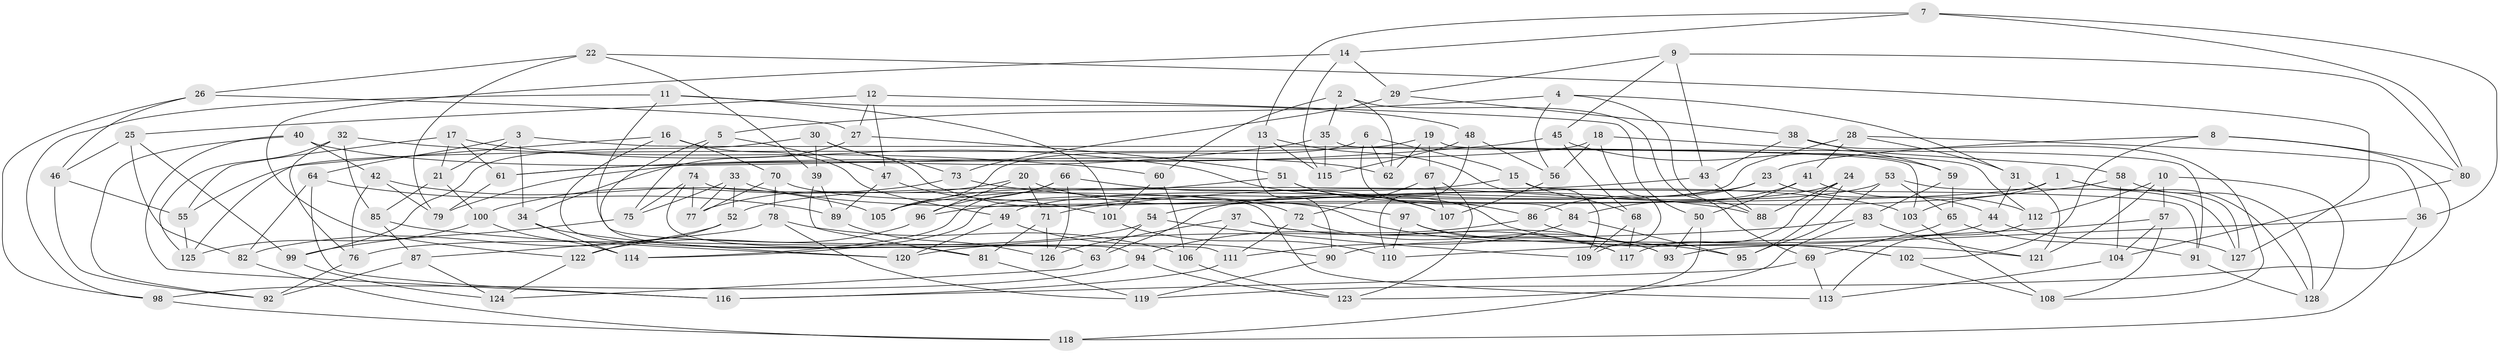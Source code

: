 // coarse degree distribution, {4: 0.4268292682926829, 6: 0.5487804878048781, 5: 0.012195121951219513, 3: 0.012195121951219513}
// Generated by graph-tools (version 1.1) at 2025/52/02/27/25 19:52:35]
// undirected, 128 vertices, 256 edges
graph export_dot {
graph [start="1"]
  node [color=gray90,style=filled];
  1;
  2;
  3;
  4;
  5;
  6;
  7;
  8;
  9;
  10;
  11;
  12;
  13;
  14;
  15;
  16;
  17;
  18;
  19;
  20;
  21;
  22;
  23;
  24;
  25;
  26;
  27;
  28;
  29;
  30;
  31;
  32;
  33;
  34;
  35;
  36;
  37;
  38;
  39;
  40;
  41;
  42;
  43;
  44;
  45;
  46;
  47;
  48;
  49;
  50;
  51;
  52;
  53;
  54;
  55;
  56;
  57;
  58;
  59;
  60;
  61;
  62;
  63;
  64;
  65;
  66;
  67;
  68;
  69;
  70;
  71;
  72;
  73;
  74;
  75;
  76;
  77;
  78;
  79;
  80;
  81;
  82;
  83;
  84;
  85;
  86;
  87;
  88;
  89;
  90;
  91;
  92;
  93;
  94;
  95;
  96;
  97;
  98;
  99;
  100;
  101;
  102;
  103;
  104;
  105;
  106;
  107;
  108;
  109;
  110;
  111;
  112;
  113;
  114;
  115;
  116;
  117;
  118;
  119;
  120;
  121;
  122;
  123;
  124;
  125;
  126;
  127;
  128;
  1 -- 127;
  1 -- 96;
  1 -- 128;
  1 -- 103;
  2 -- 62;
  2 -- 60;
  2 -- 35;
  2 -- 69;
  3 -- 21;
  3 -- 34;
  3 -- 112;
  3 -- 64;
  4 -- 5;
  4 -- 31;
  4 -- 56;
  4 -- 88;
  5 -- 47;
  5 -- 63;
  5 -- 75;
  6 -- 62;
  6 -- 105;
  6 -- 15;
  6 -- 84;
  7 -- 80;
  7 -- 13;
  7 -- 14;
  7 -- 36;
  8 -- 102;
  8 -- 80;
  8 -- 119;
  8 -- 23;
  9 -- 80;
  9 -- 29;
  9 -- 45;
  9 -- 43;
  10 -- 57;
  10 -- 112;
  10 -- 121;
  10 -- 128;
  11 -- 48;
  11 -- 98;
  11 -- 101;
  11 -- 111;
  12 -- 25;
  12 -- 47;
  12 -- 50;
  12 -- 27;
  13 -- 90;
  13 -- 115;
  13 -- 109;
  14 -- 29;
  14 -- 115;
  14 -- 122;
  15 -- 91;
  15 -- 68;
  15 -- 52;
  16 -- 81;
  16 -- 49;
  16 -- 70;
  16 -- 125;
  17 -- 21;
  17 -- 55;
  17 -- 61;
  17 -- 107;
  18 -- 79;
  18 -- 56;
  18 -- 109;
  18 -- 58;
  19 -- 67;
  19 -- 62;
  19 -- 91;
  19 -- 55;
  20 -- 71;
  20 -- 97;
  20 -- 96;
  20 -- 77;
  21 -- 85;
  21 -- 100;
  22 -- 79;
  22 -- 26;
  22 -- 39;
  22 -- 127;
  23 -- 44;
  23 -- 49;
  23 -- 86;
  24 -- 117;
  24 -- 88;
  24 -- 95;
  24 -- 54;
  25 -- 99;
  25 -- 82;
  25 -- 46;
  26 -- 98;
  26 -- 46;
  26 -- 27;
  27 -- 51;
  27 -- 34;
  28 -- 41;
  28 -- 31;
  28 -- 114;
  28 -- 36;
  29 -- 73;
  29 -- 38;
  30 -- 39;
  30 -- 99;
  30 -- 72;
  30 -- 73;
  31 -- 121;
  31 -- 44;
  32 -- 125;
  32 -- 85;
  32 -- 60;
  32 -- 76;
  33 -- 52;
  33 -- 103;
  33 -- 77;
  33 -- 75;
  34 -- 120;
  34 -- 114;
  35 -- 61;
  35 -- 103;
  35 -- 115;
  36 -- 93;
  36 -- 118;
  37 -- 93;
  37 -- 126;
  37 -- 106;
  37 -- 117;
  38 -- 59;
  38 -- 108;
  38 -- 43;
  39 -- 89;
  39 -- 81;
  40 -- 42;
  40 -- 116;
  40 -- 92;
  40 -- 62;
  41 -- 50;
  41 -- 112;
  41 -- 84;
  42 -- 79;
  42 -- 105;
  42 -- 76;
  43 -- 88;
  43 -- 105;
  44 -- 90;
  44 -- 127;
  45 -- 61;
  45 -- 59;
  45 -- 68;
  46 -- 55;
  46 -- 92;
  47 -- 89;
  47 -- 101;
  48 -- 56;
  48 -- 115;
  48 -- 110;
  49 -- 90;
  49 -- 120;
  50 -- 118;
  50 -- 93;
  51 -- 86;
  51 -- 105;
  51 -- 102;
  52 -- 122;
  52 -- 82;
  53 -- 95;
  53 -- 63;
  53 -- 65;
  53 -- 127;
  54 -- 76;
  54 -- 63;
  54 -- 109;
  55 -- 125;
  56 -- 107;
  57 -- 110;
  57 -- 104;
  57 -- 108;
  58 -- 104;
  58 -- 71;
  58 -- 128;
  59 -- 83;
  59 -- 65;
  60 -- 106;
  60 -- 101;
  61 -- 79;
  63 -- 124;
  64 -- 89;
  64 -- 116;
  64 -- 82;
  65 -- 69;
  65 -- 91;
  66 -- 114;
  66 -- 107;
  66 -- 126;
  66 -- 96;
  67 -- 123;
  67 -- 72;
  67 -- 107;
  68 -- 117;
  68 -- 109;
  69 -- 113;
  69 -- 116;
  70 -- 77;
  70 -- 78;
  70 -- 95;
  71 -- 81;
  71 -- 126;
  72 -- 111;
  72 -- 93;
  73 -- 88;
  73 -- 100;
  74 -- 77;
  74 -- 94;
  74 -- 113;
  74 -- 75;
  75 -- 99;
  76 -- 92;
  78 -- 119;
  78 -- 87;
  78 -- 106;
  80 -- 104;
  81 -- 119;
  82 -- 118;
  83 -- 120;
  83 -- 123;
  83 -- 121;
  84 -- 95;
  84 -- 111;
  85 -- 120;
  85 -- 87;
  86 -- 94;
  86 -- 102;
  87 -- 124;
  87 -- 92;
  89 -- 126;
  90 -- 119;
  91 -- 128;
  94 -- 98;
  94 -- 123;
  96 -- 122;
  97 -- 121;
  97 -- 110;
  97 -- 117;
  98 -- 118;
  99 -- 124;
  100 -- 125;
  100 -- 114;
  101 -- 110;
  102 -- 108;
  103 -- 108;
  104 -- 113;
  106 -- 123;
  111 -- 116;
  112 -- 113;
  122 -- 124;
}
